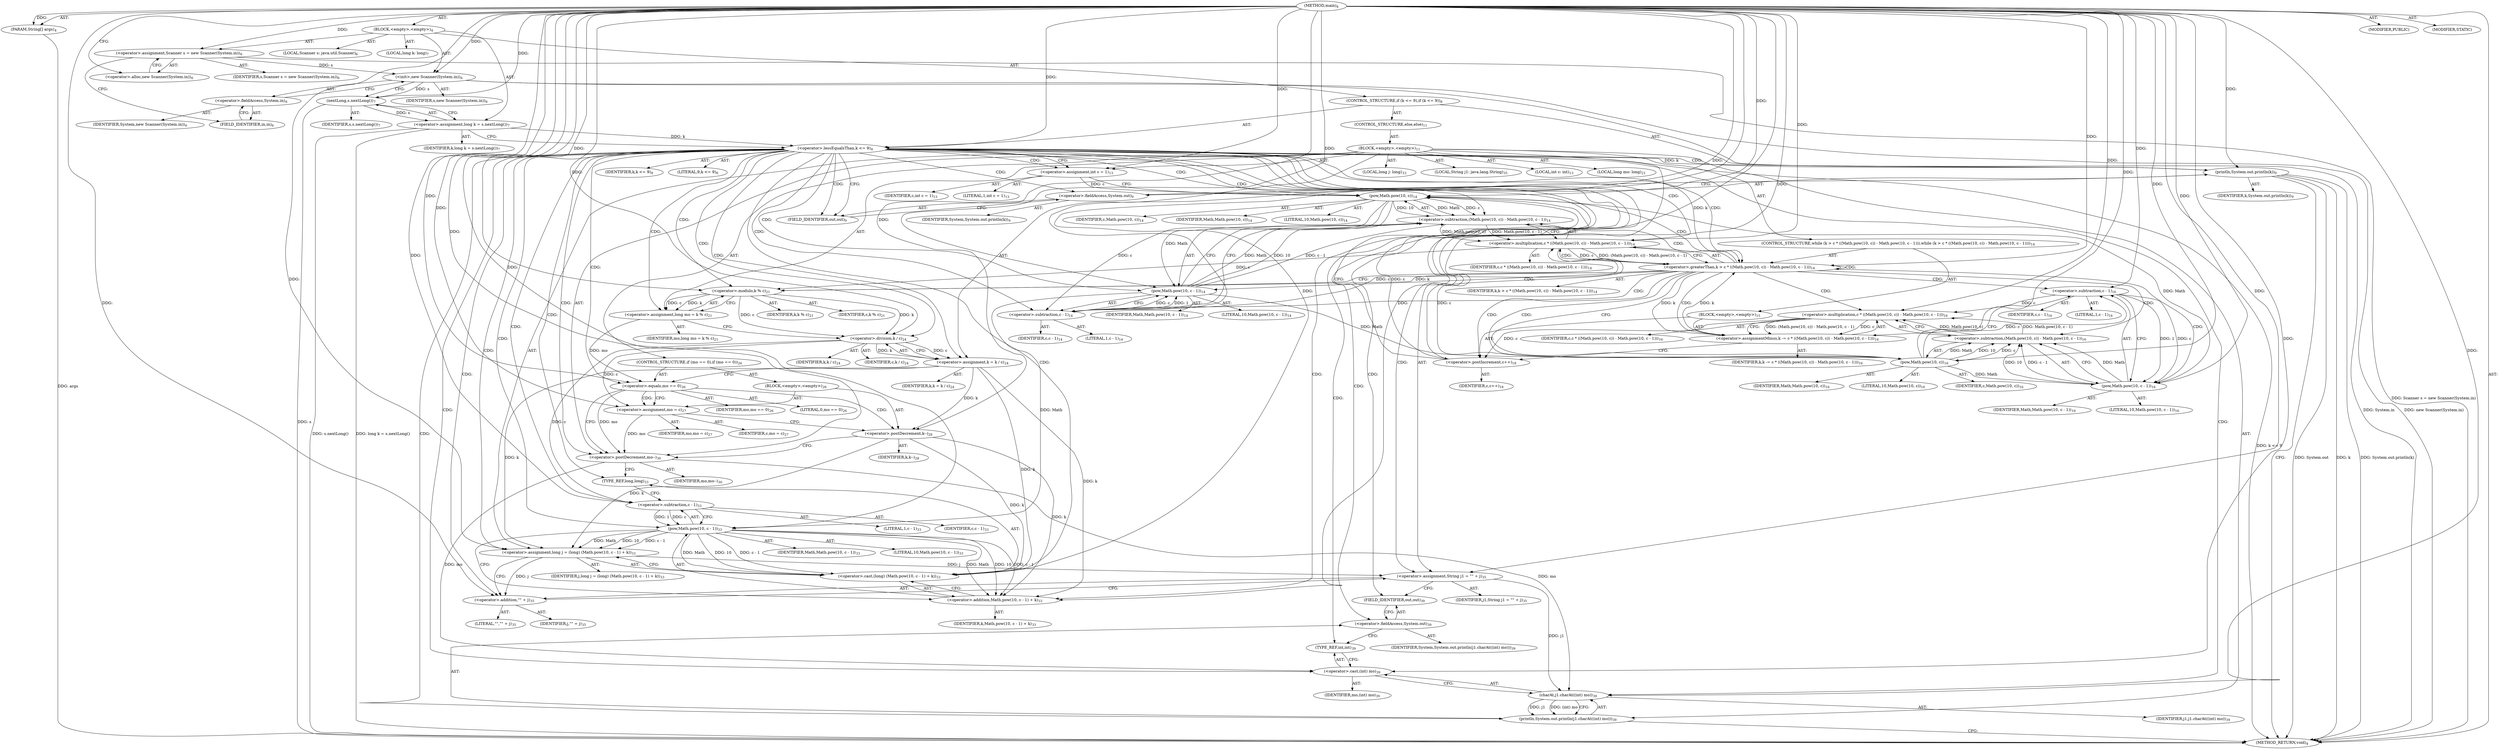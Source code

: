 digraph "main" {  
"19" [label = <(METHOD,main)<SUB>4</SUB>> ]
"20" [label = <(PARAM,String[] args)<SUB>4</SUB>> ]
"21" [label = <(BLOCK,&lt;empty&gt;,&lt;empty&gt;)<SUB>4</SUB>> ]
"4" [label = <(LOCAL,Scanner s: java.util.Scanner)<SUB>6</SUB>> ]
"22" [label = <(&lt;operator&gt;.assignment,Scanner s = new Scanner(System.in))<SUB>6</SUB>> ]
"23" [label = <(IDENTIFIER,s,Scanner s = new Scanner(System.in))<SUB>6</SUB>> ]
"24" [label = <(&lt;operator&gt;.alloc,new Scanner(System.in))<SUB>6</SUB>> ]
"25" [label = <(&lt;init&gt;,new Scanner(System.in))<SUB>6</SUB>> ]
"3" [label = <(IDENTIFIER,s,new Scanner(System.in))<SUB>6</SUB>> ]
"26" [label = <(&lt;operator&gt;.fieldAccess,System.in)<SUB>6</SUB>> ]
"27" [label = <(IDENTIFIER,System,new Scanner(System.in))<SUB>6</SUB>> ]
"28" [label = <(FIELD_IDENTIFIER,in,in)<SUB>6</SUB>> ]
"29" [label = <(LOCAL,long k: long)<SUB>7</SUB>> ]
"30" [label = <(&lt;operator&gt;.assignment,long k = s.nextLong())<SUB>7</SUB>> ]
"31" [label = <(IDENTIFIER,k,long k = s.nextLong())<SUB>7</SUB>> ]
"32" [label = <(nextLong,s.nextLong())<SUB>7</SUB>> ]
"33" [label = <(IDENTIFIER,s,s.nextLong())<SUB>7</SUB>> ]
"34" [label = <(CONTROL_STRUCTURE,if (k &lt;= 9),if (k &lt;= 9))<SUB>8</SUB>> ]
"35" [label = <(&lt;operator&gt;.lessEqualsThan,k &lt;= 9)<SUB>8</SUB>> ]
"36" [label = <(IDENTIFIER,k,k &lt;= 9)<SUB>8</SUB>> ]
"37" [label = <(LITERAL,9,k &lt;= 9)<SUB>8</SUB>> ]
"38" [label = <(println,System.out.println(k))<SUB>9</SUB>> ]
"39" [label = <(&lt;operator&gt;.fieldAccess,System.out)<SUB>9</SUB>> ]
"40" [label = <(IDENTIFIER,System,System.out.println(k))<SUB>9</SUB>> ]
"41" [label = <(FIELD_IDENTIFIER,out,out)<SUB>9</SUB>> ]
"42" [label = <(IDENTIFIER,k,System.out.println(k))<SUB>9</SUB>> ]
"43" [label = <(CONTROL_STRUCTURE,else,else)<SUB>11</SUB>> ]
"44" [label = <(BLOCK,&lt;empty&gt;,&lt;empty&gt;)<SUB>11</SUB>> ]
"45" [label = <(LOCAL,int c: int)<SUB>13</SUB>> ]
"46" [label = <(&lt;operator&gt;.assignment,int c = 1)<SUB>13</SUB>> ]
"47" [label = <(IDENTIFIER,c,int c = 1)<SUB>13</SUB>> ]
"48" [label = <(LITERAL,1,int c = 1)<SUB>13</SUB>> ]
"49" [label = <(CONTROL_STRUCTURE,while (k &gt; c * ((Math.pow(10, c)) - Math.pow(10, c - 1))),while (k &gt; c * ((Math.pow(10, c)) - Math.pow(10, c - 1))))<SUB>14</SUB>> ]
"50" [label = <(&lt;operator&gt;.greaterThan,k &gt; c * ((Math.pow(10, c)) - Math.pow(10, c - 1)))<SUB>14</SUB>> ]
"51" [label = <(IDENTIFIER,k,k &gt; c * ((Math.pow(10, c)) - Math.pow(10, c - 1)))<SUB>14</SUB>> ]
"52" [label = <(&lt;operator&gt;.multiplication,c * ((Math.pow(10, c)) - Math.pow(10, c - 1)))<SUB>14</SUB>> ]
"53" [label = <(IDENTIFIER,c,c * ((Math.pow(10, c)) - Math.pow(10, c - 1)))<SUB>14</SUB>> ]
"54" [label = <(&lt;operator&gt;.subtraction,(Math.pow(10, c)) - Math.pow(10, c - 1))<SUB>14</SUB>> ]
"55" [label = <(pow,Math.pow(10, c))<SUB>14</SUB>> ]
"56" [label = <(IDENTIFIER,Math,Math.pow(10, c))<SUB>14</SUB>> ]
"57" [label = <(LITERAL,10,Math.pow(10, c))<SUB>14</SUB>> ]
"58" [label = <(IDENTIFIER,c,Math.pow(10, c))<SUB>14</SUB>> ]
"59" [label = <(pow,Math.pow(10, c - 1))<SUB>14</SUB>> ]
"60" [label = <(IDENTIFIER,Math,Math.pow(10, c - 1))<SUB>14</SUB>> ]
"61" [label = <(LITERAL,10,Math.pow(10, c - 1))<SUB>14</SUB>> ]
"62" [label = <(&lt;operator&gt;.subtraction,c - 1)<SUB>14</SUB>> ]
"63" [label = <(IDENTIFIER,c,c - 1)<SUB>14</SUB>> ]
"64" [label = <(LITERAL,1,c - 1)<SUB>14</SUB>> ]
"65" [label = <(BLOCK,&lt;empty&gt;,&lt;empty&gt;)<SUB>15</SUB>> ]
"66" [label = <(&lt;operator&gt;.assignmentMinus,k -= c * ((Math.pow(10, c)) - Math.pow(10, c - 1)))<SUB>16</SUB>> ]
"67" [label = <(IDENTIFIER,k,k -= c * ((Math.pow(10, c)) - Math.pow(10, c - 1)))<SUB>16</SUB>> ]
"68" [label = <(&lt;operator&gt;.multiplication,c * ((Math.pow(10, c)) - Math.pow(10, c - 1)))<SUB>16</SUB>> ]
"69" [label = <(IDENTIFIER,c,c * ((Math.pow(10, c)) - Math.pow(10, c - 1)))<SUB>16</SUB>> ]
"70" [label = <(&lt;operator&gt;.subtraction,(Math.pow(10, c)) - Math.pow(10, c - 1))<SUB>16</SUB>> ]
"71" [label = <(pow,Math.pow(10, c))<SUB>16</SUB>> ]
"72" [label = <(IDENTIFIER,Math,Math.pow(10, c))<SUB>16</SUB>> ]
"73" [label = <(LITERAL,10,Math.pow(10, c))<SUB>16</SUB>> ]
"74" [label = <(IDENTIFIER,c,Math.pow(10, c))<SUB>16</SUB>> ]
"75" [label = <(pow,Math.pow(10, c - 1))<SUB>16</SUB>> ]
"76" [label = <(IDENTIFIER,Math,Math.pow(10, c - 1))<SUB>16</SUB>> ]
"77" [label = <(LITERAL,10,Math.pow(10, c - 1))<SUB>16</SUB>> ]
"78" [label = <(&lt;operator&gt;.subtraction,c - 1)<SUB>16</SUB>> ]
"79" [label = <(IDENTIFIER,c,c - 1)<SUB>16</SUB>> ]
"80" [label = <(LITERAL,1,c - 1)<SUB>16</SUB>> ]
"81" [label = <(&lt;operator&gt;.postIncrement,c++)<SUB>18</SUB>> ]
"82" [label = <(IDENTIFIER,c,c++)<SUB>18</SUB>> ]
"83" [label = <(LOCAL,long mo: long)<SUB>21</SUB>> ]
"84" [label = <(&lt;operator&gt;.assignment,long mo = k % c)<SUB>21</SUB>> ]
"85" [label = <(IDENTIFIER,mo,long mo = k % c)<SUB>21</SUB>> ]
"86" [label = <(&lt;operator&gt;.modulo,k % c)<SUB>21</SUB>> ]
"87" [label = <(IDENTIFIER,k,k % c)<SUB>21</SUB>> ]
"88" [label = <(IDENTIFIER,c,k % c)<SUB>21</SUB>> ]
"89" [label = <(&lt;operator&gt;.assignment,k = k / c)<SUB>24</SUB>> ]
"90" [label = <(IDENTIFIER,k,k = k / c)<SUB>24</SUB>> ]
"91" [label = <(&lt;operator&gt;.division,k / c)<SUB>24</SUB>> ]
"92" [label = <(IDENTIFIER,k,k / c)<SUB>24</SUB>> ]
"93" [label = <(IDENTIFIER,c,k / c)<SUB>24</SUB>> ]
"94" [label = <(CONTROL_STRUCTURE,if (mo == 0),if (mo == 0))<SUB>26</SUB>> ]
"95" [label = <(&lt;operator&gt;.equals,mo == 0)<SUB>26</SUB>> ]
"96" [label = <(IDENTIFIER,mo,mo == 0)<SUB>26</SUB>> ]
"97" [label = <(LITERAL,0,mo == 0)<SUB>26</SUB>> ]
"98" [label = <(BLOCK,&lt;empty&gt;,&lt;empty&gt;)<SUB>26</SUB>> ]
"99" [label = <(&lt;operator&gt;.assignment,mo = c)<SUB>27</SUB>> ]
"100" [label = <(IDENTIFIER,mo,mo = c)<SUB>27</SUB>> ]
"101" [label = <(IDENTIFIER,c,mo = c)<SUB>27</SUB>> ]
"102" [label = <(&lt;operator&gt;.postDecrement,k--)<SUB>28</SUB>> ]
"103" [label = <(IDENTIFIER,k,k--)<SUB>28</SUB>> ]
"104" [label = <(&lt;operator&gt;.postDecrement,mo--)<SUB>30</SUB>> ]
"105" [label = <(IDENTIFIER,mo,mo--)<SUB>30</SUB>> ]
"106" [label = <(LOCAL,long j: long)<SUB>33</SUB>> ]
"107" [label = <(&lt;operator&gt;.assignment,long j = (long) (Math.pow(10, c - 1) + k))<SUB>33</SUB>> ]
"108" [label = <(IDENTIFIER,j,long j = (long) (Math.pow(10, c - 1) + k))<SUB>33</SUB>> ]
"109" [label = <(&lt;operator&gt;.cast,(long) (Math.pow(10, c - 1) + k))<SUB>33</SUB>> ]
"110" [label = <(TYPE_REF,long,long)<SUB>33</SUB>> ]
"111" [label = <(&lt;operator&gt;.addition,Math.pow(10, c - 1) + k)<SUB>33</SUB>> ]
"112" [label = <(pow,Math.pow(10, c - 1))<SUB>33</SUB>> ]
"113" [label = <(IDENTIFIER,Math,Math.pow(10, c - 1))<SUB>33</SUB>> ]
"114" [label = <(LITERAL,10,Math.pow(10, c - 1))<SUB>33</SUB>> ]
"115" [label = <(&lt;operator&gt;.subtraction,c - 1)<SUB>33</SUB>> ]
"116" [label = <(IDENTIFIER,c,c - 1)<SUB>33</SUB>> ]
"117" [label = <(LITERAL,1,c - 1)<SUB>33</SUB>> ]
"118" [label = <(IDENTIFIER,k,Math.pow(10, c - 1) + k)<SUB>33</SUB>> ]
"119" [label = <(LOCAL,String j1: java.lang.String)<SUB>35</SUB>> ]
"120" [label = <(&lt;operator&gt;.assignment,String j1 = &quot;&quot; + j)<SUB>35</SUB>> ]
"121" [label = <(IDENTIFIER,j1,String j1 = &quot;&quot; + j)<SUB>35</SUB>> ]
"122" [label = <(&lt;operator&gt;.addition,&quot;&quot; + j)<SUB>35</SUB>> ]
"123" [label = <(LITERAL,&quot;&quot;,&quot;&quot; + j)<SUB>35</SUB>> ]
"124" [label = <(IDENTIFIER,j,&quot;&quot; + j)<SUB>35</SUB>> ]
"125" [label = <(println,System.out.println(j1.charAt((int) mo)))<SUB>39</SUB>> ]
"126" [label = <(&lt;operator&gt;.fieldAccess,System.out)<SUB>39</SUB>> ]
"127" [label = <(IDENTIFIER,System,System.out.println(j1.charAt((int) mo)))<SUB>39</SUB>> ]
"128" [label = <(FIELD_IDENTIFIER,out,out)<SUB>39</SUB>> ]
"129" [label = <(charAt,j1.charAt((int) mo))<SUB>39</SUB>> ]
"130" [label = <(IDENTIFIER,j1,j1.charAt((int) mo))<SUB>39</SUB>> ]
"131" [label = <(&lt;operator&gt;.cast,(int) mo)<SUB>39</SUB>> ]
"132" [label = <(TYPE_REF,int,int)<SUB>39</SUB>> ]
"133" [label = <(IDENTIFIER,mo,(int) mo)<SUB>39</SUB>> ]
"134" [label = <(MODIFIER,PUBLIC)> ]
"135" [label = <(MODIFIER,STATIC)> ]
"136" [label = <(METHOD_RETURN,void)<SUB>4</SUB>> ]
  "19" -> "20"  [ label = "AST: "] 
  "19" -> "21"  [ label = "AST: "] 
  "19" -> "134"  [ label = "AST: "] 
  "19" -> "135"  [ label = "AST: "] 
  "19" -> "136"  [ label = "AST: "] 
  "21" -> "4"  [ label = "AST: "] 
  "21" -> "22"  [ label = "AST: "] 
  "21" -> "25"  [ label = "AST: "] 
  "21" -> "29"  [ label = "AST: "] 
  "21" -> "30"  [ label = "AST: "] 
  "21" -> "34"  [ label = "AST: "] 
  "22" -> "23"  [ label = "AST: "] 
  "22" -> "24"  [ label = "AST: "] 
  "25" -> "3"  [ label = "AST: "] 
  "25" -> "26"  [ label = "AST: "] 
  "26" -> "27"  [ label = "AST: "] 
  "26" -> "28"  [ label = "AST: "] 
  "30" -> "31"  [ label = "AST: "] 
  "30" -> "32"  [ label = "AST: "] 
  "32" -> "33"  [ label = "AST: "] 
  "34" -> "35"  [ label = "AST: "] 
  "34" -> "38"  [ label = "AST: "] 
  "34" -> "43"  [ label = "AST: "] 
  "35" -> "36"  [ label = "AST: "] 
  "35" -> "37"  [ label = "AST: "] 
  "38" -> "39"  [ label = "AST: "] 
  "38" -> "42"  [ label = "AST: "] 
  "39" -> "40"  [ label = "AST: "] 
  "39" -> "41"  [ label = "AST: "] 
  "43" -> "44"  [ label = "AST: "] 
  "44" -> "45"  [ label = "AST: "] 
  "44" -> "46"  [ label = "AST: "] 
  "44" -> "49"  [ label = "AST: "] 
  "44" -> "83"  [ label = "AST: "] 
  "44" -> "84"  [ label = "AST: "] 
  "44" -> "89"  [ label = "AST: "] 
  "44" -> "94"  [ label = "AST: "] 
  "44" -> "104"  [ label = "AST: "] 
  "44" -> "106"  [ label = "AST: "] 
  "44" -> "107"  [ label = "AST: "] 
  "44" -> "119"  [ label = "AST: "] 
  "44" -> "120"  [ label = "AST: "] 
  "44" -> "125"  [ label = "AST: "] 
  "46" -> "47"  [ label = "AST: "] 
  "46" -> "48"  [ label = "AST: "] 
  "49" -> "50"  [ label = "AST: "] 
  "49" -> "65"  [ label = "AST: "] 
  "50" -> "51"  [ label = "AST: "] 
  "50" -> "52"  [ label = "AST: "] 
  "52" -> "53"  [ label = "AST: "] 
  "52" -> "54"  [ label = "AST: "] 
  "54" -> "55"  [ label = "AST: "] 
  "54" -> "59"  [ label = "AST: "] 
  "55" -> "56"  [ label = "AST: "] 
  "55" -> "57"  [ label = "AST: "] 
  "55" -> "58"  [ label = "AST: "] 
  "59" -> "60"  [ label = "AST: "] 
  "59" -> "61"  [ label = "AST: "] 
  "59" -> "62"  [ label = "AST: "] 
  "62" -> "63"  [ label = "AST: "] 
  "62" -> "64"  [ label = "AST: "] 
  "65" -> "66"  [ label = "AST: "] 
  "65" -> "81"  [ label = "AST: "] 
  "66" -> "67"  [ label = "AST: "] 
  "66" -> "68"  [ label = "AST: "] 
  "68" -> "69"  [ label = "AST: "] 
  "68" -> "70"  [ label = "AST: "] 
  "70" -> "71"  [ label = "AST: "] 
  "70" -> "75"  [ label = "AST: "] 
  "71" -> "72"  [ label = "AST: "] 
  "71" -> "73"  [ label = "AST: "] 
  "71" -> "74"  [ label = "AST: "] 
  "75" -> "76"  [ label = "AST: "] 
  "75" -> "77"  [ label = "AST: "] 
  "75" -> "78"  [ label = "AST: "] 
  "78" -> "79"  [ label = "AST: "] 
  "78" -> "80"  [ label = "AST: "] 
  "81" -> "82"  [ label = "AST: "] 
  "84" -> "85"  [ label = "AST: "] 
  "84" -> "86"  [ label = "AST: "] 
  "86" -> "87"  [ label = "AST: "] 
  "86" -> "88"  [ label = "AST: "] 
  "89" -> "90"  [ label = "AST: "] 
  "89" -> "91"  [ label = "AST: "] 
  "91" -> "92"  [ label = "AST: "] 
  "91" -> "93"  [ label = "AST: "] 
  "94" -> "95"  [ label = "AST: "] 
  "94" -> "98"  [ label = "AST: "] 
  "95" -> "96"  [ label = "AST: "] 
  "95" -> "97"  [ label = "AST: "] 
  "98" -> "99"  [ label = "AST: "] 
  "98" -> "102"  [ label = "AST: "] 
  "99" -> "100"  [ label = "AST: "] 
  "99" -> "101"  [ label = "AST: "] 
  "102" -> "103"  [ label = "AST: "] 
  "104" -> "105"  [ label = "AST: "] 
  "107" -> "108"  [ label = "AST: "] 
  "107" -> "109"  [ label = "AST: "] 
  "109" -> "110"  [ label = "AST: "] 
  "109" -> "111"  [ label = "AST: "] 
  "111" -> "112"  [ label = "AST: "] 
  "111" -> "118"  [ label = "AST: "] 
  "112" -> "113"  [ label = "AST: "] 
  "112" -> "114"  [ label = "AST: "] 
  "112" -> "115"  [ label = "AST: "] 
  "115" -> "116"  [ label = "AST: "] 
  "115" -> "117"  [ label = "AST: "] 
  "120" -> "121"  [ label = "AST: "] 
  "120" -> "122"  [ label = "AST: "] 
  "122" -> "123"  [ label = "AST: "] 
  "122" -> "124"  [ label = "AST: "] 
  "125" -> "126"  [ label = "AST: "] 
  "125" -> "129"  [ label = "AST: "] 
  "126" -> "127"  [ label = "AST: "] 
  "126" -> "128"  [ label = "AST: "] 
  "129" -> "130"  [ label = "AST: "] 
  "129" -> "131"  [ label = "AST: "] 
  "131" -> "132"  [ label = "AST: "] 
  "131" -> "133"  [ label = "AST: "] 
  "22" -> "28"  [ label = "CFG: "] 
  "25" -> "32"  [ label = "CFG: "] 
  "30" -> "35"  [ label = "CFG: "] 
  "24" -> "22"  [ label = "CFG: "] 
  "26" -> "25"  [ label = "CFG: "] 
  "32" -> "30"  [ label = "CFG: "] 
  "35" -> "41"  [ label = "CFG: "] 
  "35" -> "46"  [ label = "CFG: "] 
  "38" -> "136"  [ label = "CFG: "] 
  "28" -> "26"  [ label = "CFG: "] 
  "39" -> "38"  [ label = "CFG: "] 
  "41" -> "39"  [ label = "CFG: "] 
  "46" -> "55"  [ label = "CFG: "] 
  "84" -> "91"  [ label = "CFG: "] 
  "89" -> "95"  [ label = "CFG: "] 
  "104" -> "110"  [ label = "CFG: "] 
  "107" -> "122"  [ label = "CFG: "] 
  "120" -> "128"  [ label = "CFG: "] 
  "125" -> "136"  [ label = "CFG: "] 
  "50" -> "71"  [ label = "CFG: "] 
  "50" -> "86"  [ label = "CFG: "] 
  "86" -> "84"  [ label = "CFG: "] 
  "91" -> "89"  [ label = "CFG: "] 
  "95" -> "99"  [ label = "CFG: "] 
  "95" -> "104"  [ label = "CFG: "] 
  "109" -> "107"  [ label = "CFG: "] 
  "122" -> "120"  [ label = "CFG: "] 
  "126" -> "132"  [ label = "CFG: "] 
  "129" -> "125"  [ label = "CFG: "] 
  "52" -> "50"  [ label = "CFG: "] 
  "66" -> "81"  [ label = "CFG: "] 
  "81" -> "55"  [ label = "CFG: "] 
  "99" -> "102"  [ label = "CFG: "] 
  "102" -> "104"  [ label = "CFG: "] 
  "110" -> "115"  [ label = "CFG: "] 
  "111" -> "109"  [ label = "CFG: "] 
  "128" -> "126"  [ label = "CFG: "] 
  "131" -> "129"  [ label = "CFG: "] 
  "54" -> "52"  [ label = "CFG: "] 
  "68" -> "66"  [ label = "CFG: "] 
  "112" -> "111"  [ label = "CFG: "] 
  "132" -> "131"  [ label = "CFG: "] 
  "55" -> "62"  [ label = "CFG: "] 
  "59" -> "54"  [ label = "CFG: "] 
  "70" -> "68"  [ label = "CFG: "] 
  "115" -> "112"  [ label = "CFG: "] 
  "62" -> "59"  [ label = "CFG: "] 
  "71" -> "78"  [ label = "CFG: "] 
  "75" -> "70"  [ label = "CFG: "] 
  "78" -> "75"  [ label = "CFG: "] 
  "19" -> "24"  [ label = "CFG: "] 
  "20" -> "136"  [ label = "DDG: args"] 
  "22" -> "136"  [ label = "DDG: Scanner s = new Scanner(System.in)"] 
  "25" -> "136"  [ label = "DDG: System.in"] 
  "25" -> "136"  [ label = "DDG: new Scanner(System.in)"] 
  "32" -> "136"  [ label = "DDG: s"] 
  "30" -> "136"  [ label = "DDG: s.nextLong()"] 
  "30" -> "136"  [ label = "DDG: long k = s.nextLong()"] 
  "35" -> "136"  [ label = "DDG: k &lt;= 9"] 
  "38" -> "136"  [ label = "DDG: System.out"] 
  "38" -> "136"  [ label = "DDG: k"] 
  "38" -> "136"  [ label = "DDG: System.out.println(k)"] 
  "19" -> "20"  [ label = "DDG: "] 
  "19" -> "22"  [ label = "DDG: "] 
  "32" -> "30"  [ label = "DDG: s"] 
  "22" -> "25"  [ label = "DDG: s"] 
  "19" -> "25"  [ label = "DDG: "] 
  "25" -> "32"  [ label = "DDG: s"] 
  "19" -> "32"  [ label = "DDG: "] 
  "30" -> "35"  [ label = "DDG: k"] 
  "19" -> "35"  [ label = "DDG: "] 
  "35" -> "38"  [ label = "DDG: k"] 
  "19" -> "38"  [ label = "DDG: "] 
  "19" -> "46"  [ label = "DDG: "] 
  "86" -> "84"  [ label = "DDG: k"] 
  "86" -> "84"  [ label = "DDG: c"] 
  "91" -> "89"  [ label = "DDG: k"] 
  "91" -> "89"  [ label = "DDG: c"] 
  "19" -> "107"  [ label = "DDG: "] 
  "112" -> "107"  [ label = "DDG: Math"] 
  "112" -> "107"  [ label = "DDG: 10"] 
  "112" -> "107"  [ label = "DDG: c - 1"] 
  "89" -> "107"  [ label = "DDG: k"] 
  "102" -> "107"  [ label = "DDG: k"] 
  "19" -> "120"  [ label = "DDG: "] 
  "107" -> "120"  [ label = "DDG: j"] 
  "95" -> "104"  [ label = "DDG: mo"] 
  "99" -> "104"  [ label = "DDG: mo"] 
  "19" -> "104"  [ label = "DDG: "] 
  "129" -> "125"  [ label = "DDG: j1"] 
  "129" -> "125"  [ label = "DDG: (int) mo"] 
  "35" -> "50"  [ label = "DDG: k"] 
  "66" -> "50"  [ label = "DDG: k"] 
  "19" -> "50"  [ label = "DDG: "] 
  "52" -> "50"  [ label = "DDG: c"] 
  "52" -> "50"  [ label = "DDG: (Math.pow(10, c)) - Math.pow(10, c - 1)"] 
  "68" -> "66"  [ label = "DDG: c"] 
  "68" -> "66"  [ label = "DDG: (Math.pow(10, c)) - Math.pow(10, c - 1)"] 
  "50" -> "86"  [ label = "DDG: k"] 
  "19" -> "86"  [ label = "DDG: "] 
  "52" -> "86"  [ label = "DDG: c"] 
  "86" -> "91"  [ label = "DDG: k"] 
  "19" -> "91"  [ label = "DDG: "] 
  "86" -> "91"  [ label = "DDG: c"] 
  "84" -> "95"  [ label = "DDG: mo"] 
  "19" -> "95"  [ label = "DDG: "] 
  "91" -> "99"  [ label = "DDG: c"] 
  "19" -> "99"  [ label = "DDG: "] 
  "19" -> "109"  [ label = "DDG: "] 
  "112" -> "109"  [ label = "DDG: Math"] 
  "112" -> "109"  [ label = "DDG: 10"] 
  "112" -> "109"  [ label = "DDG: c - 1"] 
  "89" -> "109"  [ label = "DDG: k"] 
  "102" -> "109"  [ label = "DDG: k"] 
  "19" -> "122"  [ label = "DDG: "] 
  "107" -> "122"  [ label = "DDG: j"] 
  "120" -> "129"  [ label = "DDG: j1"] 
  "19" -> "129"  [ label = "DDG: "] 
  "104" -> "129"  [ label = "DDG: mo"] 
  "62" -> "52"  [ label = "DDG: c"] 
  "19" -> "52"  [ label = "DDG: "] 
  "54" -> "52"  [ label = "DDG: Math.pow(10, c)"] 
  "54" -> "52"  [ label = "DDG: Math.pow(10, c - 1)"] 
  "50" -> "66"  [ label = "DDG: k"] 
  "19" -> "66"  [ label = "DDG: "] 
  "68" -> "81"  [ label = "DDG: c"] 
  "19" -> "81"  [ label = "DDG: "] 
  "89" -> "102"  [ label = "DDG: k"] 
  "19" -> "102"  [ label = "DDG: "] 
  "112" -> "111"  [ label = "DDG: Math"] 
  "112" -> "111"  [ label = "DDG: 10"] 
  "112" -> "111"  [ label = "DDG: c - 1"] 
  "89" -> "111"  [ label = "DDG: k"] 
  "102" -> "111"  [ label = "DDG: k"] 
  "19" -> "111"  [ label = "DDG: "] 
  "19" -> "131"  [ label = "DDG: "] 
  "104" -> "131"  [ label = "DDG: mo"] 
  "55" -> "54"  [ label = "DDG: Math"] 
  "55" -> "54"  [ label = "DDG: 10"] 
  "55" -> "54"  [ label = "DDG: c"] 
  "59" -> "54"  [ label = "DDG: Math"] 
  "59" -> "54"  [ label = "DDG: 10"] 
  "59" -> "54"  [ label = "DDG: c - 1"] 
  "78" -> "68"  [ label = "DDG: c"] 
  "19" -> "68"  [ label = "DDG: "] 
  "70" -> "68"  [ label = "DDG: Math.pow(10, c)"] 
  "70" -> "68"  [ label = "DDG: Math.pow(10, c - 1)"] 
  "59" -> "112"  [ label = "DDG: Math"] 
  "19" -> "112"  [ label = "DDG: "] 
  "115" -> "112"  [ label = "DDG: c"] 
  "115" -> "112"  [ label = "DDG: 1"] 
  "75" -> "55"  [ label = "DDG: Math"] 
  "19" -> "55"  [ label = "DDG: "] 
  "46" -> "55"  [ label = "DDG: c"] 
  "81" -> "55"  [ label = "DDG: c"] 
  "55" -> "59"  [ label = "DDG: Math"] 
  "19" -> "59"  [ label = "DDG: "] 
  "62" -> "59"  [ label = "DDG: c"] 
  "62" -> "59"  [ label = "DDG: 1"] 
  "71" -> "70"  [ label = "DDG: Math"] 
  "71" -> "70"  [ label = "DDG: 10"] 
  "71" -> "70"  [ label = "DDG: c"] 
  "75" -> "70"  [ label = "DDG: Math"] 
  "75" -> "70"  [ label = "DDG: 10"] 
  "75" -> "70"  [ label = "DDG: c - 1"] 
  "91" -> "115"  [ label = "DDG: c"] 
  "19" -> "115"  [ label = "DDG: "] 
  "55" -> "62"  [ label = "DDG: c"] 
  "19" -> "62"  [ label = "DDG: "] 
  "59" -> "71"  [ label = "DDG: Math"] 
  "19" -> "71"  [ label = "DDG: "] 
  "52" -> "71"  [ label = "DDG: c"] 
  "71" -> "75"  [ label = "DDG: Math"] 
  "19" -> "75"  [ label = "DDG: "] 
  "78" -> "75"  [ label = "DDG: c"] 
  "78" -> "75"  [ label = "DDG: 1"] 
  "71" -> "78"  [ label = "DDG: c"] 
  "19" -> "78"  [ label = "DDG: "] 
  "35" -> "107"  [ label = "CDG: "] 
  "35" -> "115"  [ label = "CDG: "] 
  "35" -> "89"  [ label = "CDG: "] 
  "35" -> "120"  [ label = "CDG: "] 
  "35" -> "52"  [ label = "CDG: "] 
  "35" -> "122"  [ label = "CDG: "] 
  "35" -> "128"  [ label = "CDG: "] 
  "35" -> "46"  [ label = "CDG: "] 
  "35" -> "84"  [ label = "CDG: "] 
  "35" -> "131"  [ label = "CDG: "] 
  "35" -> "38"  [ label = "CDG: "] 
  "35" -> "132"  [ label = "CDG: "] 
  "35" -> "104"  [ label = "CDG: "] 
  "35" -> "95"  [ label = "CDG: "] 
  "35" -> "50"  [ label = "CDG: "] 
  "35" -> "59"  [ label = "CDG: "] 
  "35" -> "91"  [ label = "CDG: "] 
  "35" -> "112"  [ label = "CDG: "] 
  "35" -> "129"  [ label = "CDG: "] 
  "35" -> "54"  [ label = "CDG: "] 
  "35" -> "126"  [ label = "CDG: "] 
  "35" -> "41"  [ label = "CDG: "] 
  "35" -> "110"  [ label = "CDG: "] 
  "35" -> "55"  [ label = "CDG: "] 
  "35" -> "125"  [ label = "CDG: "] 
  "35" -> "111"  [ label = "CDG: "] 
  "35" -> "109"  [ label = "CDG: "] 
  "35" -> "62"  [ label = "CDG: "] 
  "35" -> "39"  [ label = "CDG: "] 
  "35" -> "86"  [ label = "CDG: "] 
  "50" -> "68"  [ label = "CDG: "] 
  "50" -> "66"  [ label = "CDG: "] 
  "50" -> "75"  [ label = "CDG: "] 
  "50" -> "52"  [ label = "CDG: "] 
  "50" -> "81"  [ label = "CDG: "] 
  "50" -> "50"  [ label = "CDG: "] 
  "50" -> "59"  [ label = "CDG: "] 
  "50" -> "54"  [ label = "CDG: "] 
  "50" -> "71"  [ label = "CDG: "] 
  "50" -> "70"  [ label = "CDG: "] 
  "50" -> "55"  [ label = "CDG: "] 
  "50" -> "78"  [ label = "CDG: "] 
  "50" -> "62"  [ label = "CDG: "] 
  "95" -> "99"  [ label = "CDG: "] 
  "95" -> "102"  [ label = "CDG: "] 
}
